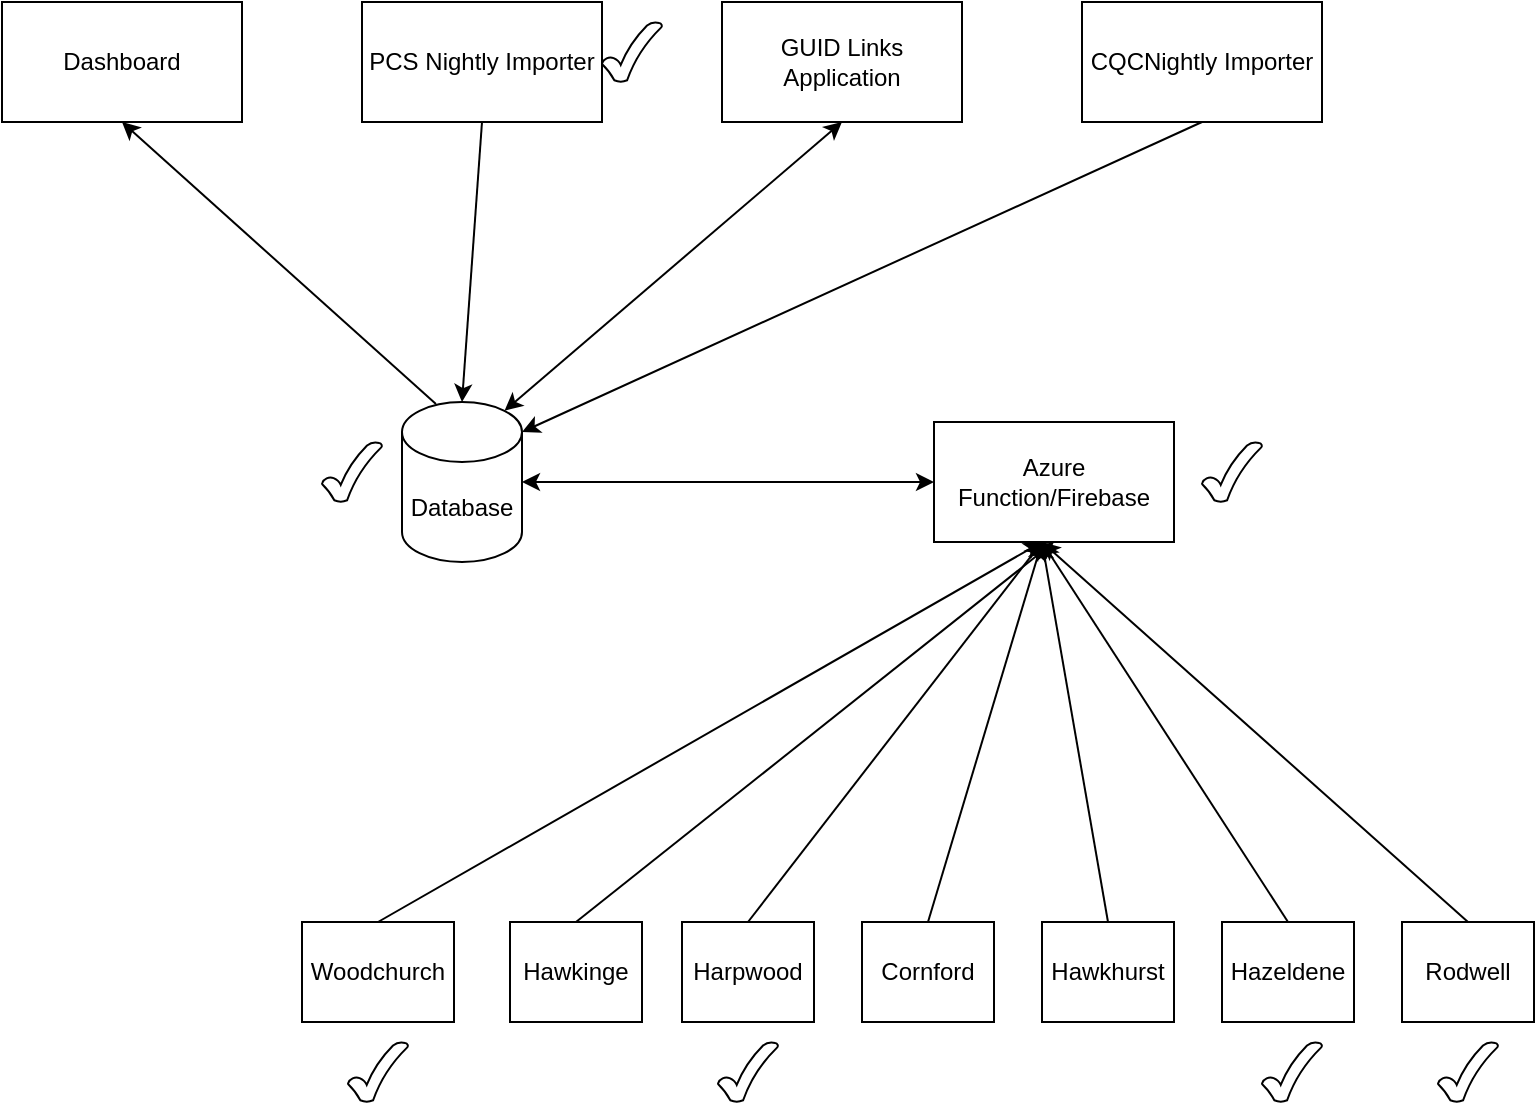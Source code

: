 <mxfile version="17.4.0" type="github">
  <diagram id="_GJ-5IWOSrM0xrX7wr9T" name="Page-1">
    <mxGraphModel dx="1422" dy="709" grid="1" gridSize="10" guides="1" tooltips="1" connect="1" arrows="1" fold="1" page="1" pageScale="1" pageWidth="827" pageHeight="1169" math="0" shadow="0">
      <root>
        <mxCell id="0" />
        <mxCell id="1" parent="0" />
        <mxCell id="8AdTmRd0oCpm99fwJIZ0-1" value="Database" style="shape=cylinder3;whiteSpace=wrap;html=1;boundedLbl=1;backgroundOutline=1;size=15;" vertex="1" parent="1">
          <mxGeometry x="240" y="280" width="60" height="80" as="geometry" />
        </mxCell>
        <mxCell id="8AdTmRd0oCpm99fwJIZ0-2" value="Azure Function/Firebase" style="rounded=0;whiteSpace=wrap;html=1;" vertex="1" parent="1">
          <mxGeometry x="506" y="290" width="120" height="60" as="geometry" />
        </mxCell>
        <mxCell id="8AdTmRd0oCpm99fwJIZ0-3" value="Hawkinge" style="rounded=0;whiteSpace=wrap;html=1;" vertex="1" parent="1">
          <mxGeometry x="294" y="540" width="66" height="50" as="geometry" />
        </mxCell>
        <mxCell id="8AdTmRd0oCpm99fwJIZ0-4" value="Harpwood" style="rounded=0;whiteSpace=wrap;html=1;" vertex="1" parent="1">
          <mxGeometry x="380" y="540" width="66" height="50" as="geometry" />
        </mxCell>
        <mxCell id="8AdTmRd0oCpm99fwJIZ0-5" value="Cornford" style="rounded=0;whiteSpace=wrap;html=1;" vertex="1" parent="1">
          <mxGeometry x="470" y="540" width="66" height="50" as="geometry" />
        </mxCell>
        <mxCell id="8AdTmRd0oCpm99fwJIZ0-6" value="Hawkhurst" style="rounded=0;whiteSpace=wrap;html=1;" vertex="1" parent="1">
          <mxGeometry x="560" y="540" width="66" height="50" as="geometry" />
        </mxCell>
        <mxCell id="8AdTmRd0oCpm99fwJIZ0-7" value="Hazeldene" style="rounded=0;whiteSpace=wrap;html=1;" vertex="1" parent="1">
          <mxGeometry x="650" y="540" width="66" height="50" as="geometry" />
        </mxCell>
        <mxCell id="8AdTmRd0oCpm99fwJIZ0-8" value="Rodwell" style="rounded=0;whiteSpace=wrap;html=1;" vertex="1" parent="1">
          <mxGeometry x="740" y="540" width="66" height="50" as="geometry" />
        </mxCell>
        <mxCell id="8AdTmRd0oCpm99fwJIZ0-9" value="" style="endArrow=classic;html=1;rounded=0;entryX=0.5;entryY=1;entryDx=0;entryDy=0;exitX=0.5;exitY=0;exitDx=0;exitDy=0;" edge="1" parent="1" source="8AdTmRd0oCpm99fwJIZ0-3" target="8AdTmRd0oCpm99fwJIZ0-2">
          <mxGeometry width="50" height="50" relative="1" as="geometry">
            <mxPoint x="330" y="530" as="sourcePoint" />
            <mxPoint x="440" y="340" as="targetPoint" />
          </mxGeometry>
        </mxCell>
        <mxCell id="8AdTmRd0oCpm99fwJIZ0-11" value="" style="endArrow=classic;html=1;rounded=0;exitX=0.5;exitY=0;exitDx=0;exitDy=0;" edge="1" parent="1" source="8AdTmRd0oCpm99fwJIZ0-4">
          <mxGeometry width="50" height="50" relative="1" as="geometry">
            <mxPoint x="390" y="390" as="sourcePoint" />
            <mxPoint x="560" y="350" as="targetPoint" />
          </mxGeometry>
        </mxCell>
        <mxCell id="8AdTmRd0oCpm99fwJIZ0-12" value="" style="endArrow=classic;html=1;rounded=0;exitX=0.5;exitY=0;exitDx=0;exitDy=0;" edge="1" parent="1" source="8AdTmRd0oCpm99fwJIZ0-5">
          <mxGeometry width="50" height="50" relative="1" as="geometry">
            <mxPoint x="510" y="400" as="sourcePoint" />
            <mxPoint x="560" y="350" as="targetPoint" />
          </mxGeometry>
        </mxCell>
        <mxCell id="8AdTmRd0oCpm99fwJIZ0-13" value="" style="endArrow=classic;html=1;rounded=0;exitX=0.5;exitY=0;exitDx=0;exitDy=0;" edge="1" parent="1" source="8AdTmRd0oCpm99fwJIZ0-6">
          <mxGeometry width="50" height="50" relative="1" as="geometry">
            <mxPoint x="510" y="400" as="sourcePoint" />
            <mxPoint x="560" y="350" as="targetPoint" />
          </mxGeometry>
        </mxCell>
        <mxCell id="8AdTmRd0oCpm99fwJIZ0-14" value="" style="endArrow=classic;html=1;rounded=0;exitX=0.5;exitY=0;exitDx=0;exitDy=0;" edge="1" parent="1" source="8AdTmRd0oCpm99fwJIZ0-7">
          <mxGeometry width="50" height="50" relative="1" as="geometry">
            <mxPoint x="510" y="400" as="sourcePoint" />
            <mxPoint x="560" y="350" as="targetPoint" />
          </mxGeometry>
        </mxCell>
        <mxCell id="8AdTmRd0oCpm99fwJIZ0-15" value="" style="endArrow=classic;html=1;rounded=0;exitX=0.5;exitY=0;exitDx=0;exitDy=0;" edge="1" parent="1" source="8AdTmRd0oCpm99fwJIZ0-8">
          <mxGeometry width="50" height="50" relative="1" as="geometry">
            <mxPoint x="510" y="400" as="sourcePoint" />
            <mxPoint x="560" y="350" as="targetPoint" />
          </mxGeometry>
        </mxCell>
        <mxCell id="8AdTmRd0oCpm99fwJIZ0-16" value="PCS Nightly Importer" style="rounded=0;whiteSpace=wrap;html=1;" vertex="1" parent="1">
          <mxGeometry x="220" y="80" width="120" height="60" as="geometry" />
        </mxCell>
        <mxCell id="8AdTmRd0oCpm99fwJIZ0-17" value="Dashboard" style="rounded=0;whiteSpace=wrap;html=1;" vertex="1" parent="1">
          <mxGeometry x="40" y="80" width="120" height="60" as="geometry" />
        </mxCell>
        <mxCell id="8AdTmRd0oCpm99fwJIZ0-18" value="GUID Links Application" style="rounded=0;whiteSpace=wrap;html=1;" vertex="1" parent="1">
          <mxGeometry x="400" y="80" width="120" height="60" as="geometry" />
        </mxCell>
        <mxCell id="8AdTmRd0oCpm99fwJIZ0-19" value="CQCNightly Importer" style="rounded=0;whiteSpace=wrap;html=1;" vertex="1" parent="1">
          <mxGeometry x="580" y="80" width="120" height="60" as="geometry" />
        </mxCell>
        <mxCell id="8AdTmRd0oCpm99fwJIZ0-20" value="" style="endArrow=classic;startArrow=classic;html=1;rounded=0;entryX=0;entryY=0.5;entryDx=0;entryDy=0;" edge="1" parent="1" target="8AdTmRd0oCpm99fwJIZ0-2">
          <mxGeometry width="50" height="50" relative="1" as="geometry">
            <mxPoint x="300" y="320" as="sourcePoint" />
            <mxPoint x="350" y="270" as="targetPoint" />
          </mxGeometry>
        </mxCell>
        <mxCell id="8AdTmRd0oCpm99fwJIZ0-21" value="" style="endArrow=classic;html=1;rounded=0;exitX=0.283;exitY=0.013;exitDx=0;exitDy=0;exitPerimeter=0;" edge="1" parent="1" source="8AdTmRd0oCpm99fwJIZ0-1">
          <mxGeometry width="50" height="50" relative="1" as="geometry">
            <mxPoint x="50" y="190" as="sourcePoint" />
            <mxPoint x="100" y="140" as="targetPoint" />
          </mxGeometry>
        </mxCell>
        <mxCell id="8AdTmRd0oCpm99fwJIZ0-22" value="" style="endArrow=classic;html=1;rounded=0;exitX=0.5;exitY=1;exitDx=0;exitDy=0;" edge="1" parent="1" source="8AdTmRd0oCpm99fwJIZ0-16">
          <mxGeometry width="50" height="50" relative="1" as="geometry">
            <mxPoint x="220" y="330" as="sourcePoint" />
            <mxPoint x="270" y="280" as="targetPoint" />
          </mxGeometry>
        </mxCell>
        <mxCell id="8AdTmRd0oCpm99fwJIZ0-23" value="" style="endArrow=classic;startArrow=classic;html=1;rounded=0;exitX=0.855;exitY=0;exitDx=0;exitDy=4.35;exitPerimeter=0;" edge="1" parent="1" source="8AdTmRd0oCpm99fwJIZ0-1">
          <mxGeometry width="50" height="50" relative="1" as="geometry">
            <mxPoint x="410" y="190" as="sourcePoint" />
            <mxPoint x="460" y="140" as="targetPoint" />
          </mxGeometry>
        </mxCell>
        <mxCell id="8AdTmRd0oCpm99fwJIZ0-24" value="" style="endArrow=classic;html=1;rounded=0;entryX=1;entryY=0;entryDx=0;entryDy=15;entryPerimeter=0;exitX=0.5;exitY=1;exitDx=0;exitDy=0;" edge="1" parent="1" source="8AdTmRd0oCpm99fwJIZ0-19" target="8AdTmRd0oCpm99fwJIZ0-1">
          <mxGeometry width="50" height="50" relative="1" as="geometry">
            <mxPoint x="390" y="390" as="sourcePoint" />
            <mxPoint x="440" y="340" as="targetPoint" />
          </mxGeometry>
        </mxCell>
        <mxCell id="8AdTmRd0oCpm99fwJIZ0-25" value="Woodchurch" style="rounded=0;whiteSpace=wrap;html=1;" vertex="1" parent="1">
          <mxGeometry x="190" y="540" width="76" height="50" as="geometry" />
        </mxCell>
        <mxCell id="8AdTmRd0oCpm99fwJIZ0-26" value="" style="endArrow=classic;html=1;rounded=0;exitX=0.5;exitY=0;exitDx=0;exitDy=0;" edge="1" parent="1" source="8AdTmRd0oCpm99fwJIZ0-25">
          <mxGeometry width="50" height="50" relative="1" as="geometry">
            <mxPoint x="390" y="390" as="sourcePoint" />
            <mxPoint x="560" y="350" as="targetPoint" />
          </mxGeometry>
        </mxCell>
        <mxCell id="8AdTmRd0oCpm99fwJIZ0-27" value="" style="verticalLabelPosition=bottom;verticalAlign=top;html=1;shape=mxgraph.basic.tick" vertex="1" parent="1">
          <mxGeometry x="640" y="300" width="30" height="30" as="geometry" />
        </mxCell>
        <mxCell id="8AdTmRd0oCpm99fwJIZ0-28" value="" style="verticalLabelPosition=bottom;verticalAlign=top;html=1;shape=mxgraph.basic.tick" vertex="1" parent="1">
          <mxGeometry x="670" y="600" width="30" height="30" as="geometry" />
        </mxCell>
        <mxCell id="8AdTmRd0oCpm99fwJIZ0-29" value="" style="verticalLabelPosition=bottom;verticalAlign=top;html=1;shape=mxgraph.basic.tick" vertex="1" parent="1">
          <mxGeometry x="398" y="600" width="30" height="30" as="geometry" />
        </mxCell>
        <mxCell id="8AdTmRd0oCpm99fwJIZ0-30" value="" style="verticalLabelPosition=bottom;verticalAlign=top;html=1;shape=mxgraph.basic.tick" vertex="1" parent="1">
          <mxGeometry x="200" y="300" width="30" height="30" as="geometry" />
        </mxCell>
        <mxCell id="8AdTmRd0oCpm99fwJIZ0-31" value="" style="verticalLabelPosition=bottom;verticalAlign=top;html=1;shape=mxgraph.basic.tick" vertex="1" parent="1">
          <mxGeometry x="340" y="90" width="30" height="30" as="geometry" />
        </mxCell>
        <mxCell id="8AdTmRd0oCpm99fwJIZ0-32" value="" style="verticalLabelPosition=bottom;verticalAlign=top;html=1;shape=mxgraph.basic.tick" vertex="1" parent="1">
          <mxGeometry x="758" y="600" width="30" height="30" as="geometry" />
        </mxCell>
        <mxCell id="8AdTmRd0oCpm99fwJIZ0-33" value="" style="verticalLabelPosition=bottom;verticalAlign=top;html=1;shape=mxgraph.basic.tick" vertex="1" parent="1">
          <mxGeometry x="213" y="600" width="30" height="30" as="geometry" />
        </mxCell>
      </root>
    </mxGraphModel>
  </diagram>
</mxfile>

